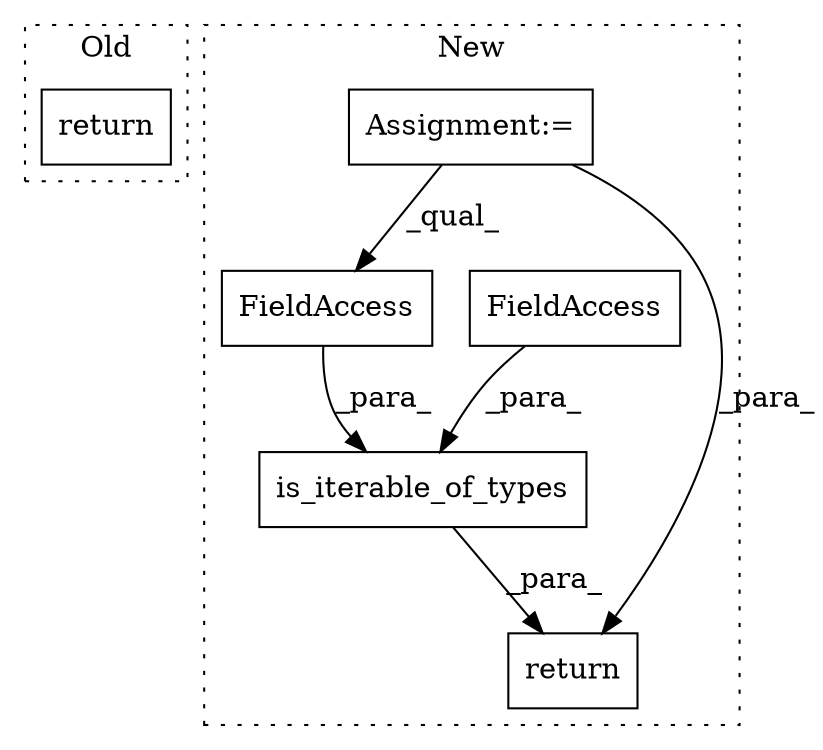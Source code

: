 digraph G {
subgraph cluster0 {
1 [label="return" a="41" s="770" l="7" shape="box"];
label = "Old";
style="dotted";
}
subgraph cluster1 {
2 [label="is_iterable_of_types" a="32" s="946,981" l="21,1" shape="box"];
3 [label="FieldAccess" a="22" s="969" l="12" shape="box"];
4 [label="FieldAccess" a="22" s="967" l="1" shape="box"];
5 [label="Assignment:=" a="7" s="926" l="7" shape="box"];
6 [label="return" a="41" s="939" l="7" shape="box"];
label = "New";
style="dotted";
}
2 -> 6 [label="_para_"];
3 -> 2 [label="_para_"];
4 -> 2 [label="_para_"];
5 -> 3 [label="_qual_"];
5 -> 6 [label="_para_"];
}